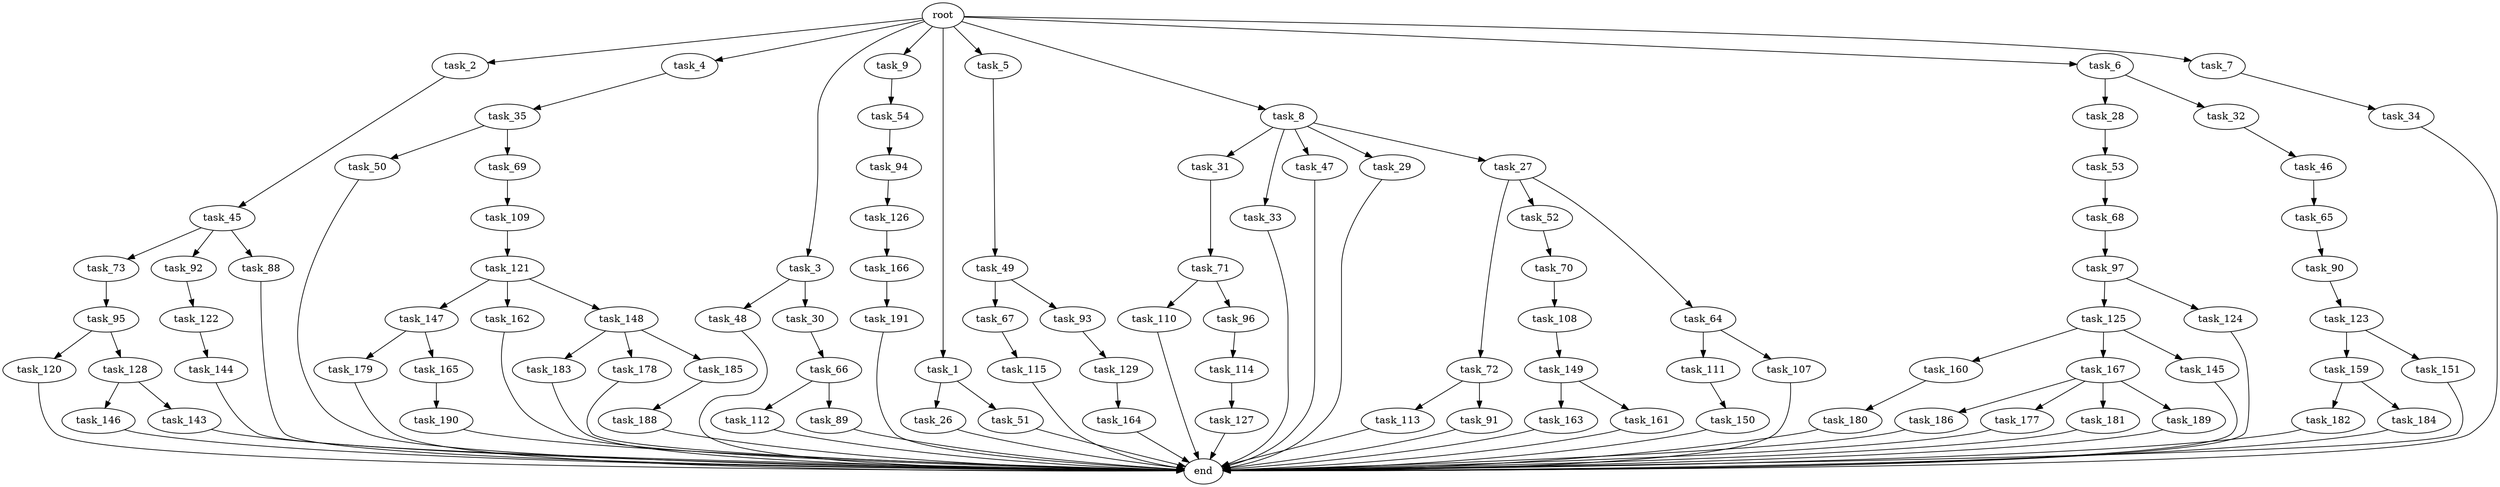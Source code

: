 digraph G {
  task_65 [size="1391569403.904000"];
  task_67 [size="618475290.624000"];
  task_113 [size="1717986918.400000"];
  task_190 [size="429496729.600000"];
  task_149 [size="68719476.736000"];
  task_72 [size="154618822.656000"];
  task_54 [size="1391569403.904000"];
  task_35 [size="1099511627.776000"];
  task_45 [size="154618822.656000"];
  task_163 [size="1099511627.776000"];
  task_150 [size="1391569403.904000"];
  task_46 [size="274877906.944000"];
  task_179 [size="1099511627.776000"];
  task_164 [size="1717986918.400000"];
  task_73 [size="1391569403.904000"];
  task_93 [size="618475290.624000"];
  task_28 [size="841813590.016000"];
  task_50 [size="429496729.600000"];
  task_71 [size="618475290.624000"];
  task_31 [size="429496729.600000"];
  task_49 [size="429496729.600000"];
  task_146 [size="1391569403.904000"];
  task_90 [size="68719476.736000"];
  task_159 [size="618475290.624000"];
  task_114 [size="841813590.016000"];
  task_121 [size="429496729.600000"];
  task_147 [size="429496729.600000"];
  task_162 [size="429496729.600000"];
  task_111 [size="1391569403.904000"];
  task_122 [size="1391569403.904000"];
  task_126 [size="1717986918.400000"];
  task_52 [size="154618822.656000"];
  task_2 [size="2.048000"];
  task_48 [size="274877906.944000"];
  task_191 [size="1717986918.400000"];
  task_112 [size="429496729.600000"];
  task_110 [size="274877906.944000"];
  task_186 [size="274877906.944000"];
  task_115 [size="429496729.600000"];
  task_30 [size="274877906.944000"];
  task_177 [size="274877906.944000"];
  task_160 [size="68719476.736000"];
  task_33 [size="429496729.600000"];
  task_4 [size="2.048000"];
  task_109 [size="429496729.600000"];
  task_182 [size="1391569403.904000"];
  task_96 [size="274877906.944000"];
  task_151 [size="618475290.624000"];
  task_94 [size="68719476.736000"];
  task_92 [size="1391569403.904000"];
  task_129 [size="154618822.656000"];
  task_181 [size="274877906.944000"];
  task_91 [size="1717986918.400000"];
  task_89 [size="429496729.600000"];
  task_3 [size="2.048000"];
  task_9 [size="2.048000"];
  task_32 [size="841813590.016000"];
  task_143 [size="1391569403.904000"];
  task_34 [size="618475290.624000"];
  task_144 [size="1717986918.400000"];
  task_148 [size="429496729.600000"];
  task_120 [size="429496729.600000"];
  task_189 [size="274877906.944000"];
  task_1 [size="2.048000"];
  task_107 [size="1391569403.904000"];
  task_26 [size="1717986918.400000"];
  task_69 [size="429496729.600000"];
  task_167 [size="68719476.736000"];
  task_166 [size="154618822.656000"];
  task_5 [size="2.048000"];
  task_108 [size="1099511627.776000"];
  task_88 [size="1391569403.904000"];
  end [size="0.000000"];
  task_8 [size="2.048000"];
  task_64 [size="154618822.656000"];
  task_183 [size="841813590.016000"];
  task_127 [size="68719476.736000"];
  task_47 [size="429496729.600000"];
  task_29 [size="429496729.600000"];
  task_145 [size="68719476.736000"];
  task_97 [size="154618822.656000"];
  task_178 [size="841813590.016000"];
  root [size="0.000000"];
  task_27 [size="429496729.600000"];
  task_123 [size="618475290.624000"];
  task_184 [size="1391569403.904000"];
  task_128 [size="429496729.600000"];
  task_180 [size="1391569403.904000"];
  task_6 [size="2.048000"];
  task_70 [size="274877906.944000"];
  task_185 [size="841813590.016000"];
  task_188 [size="841813590.016000"];
  task_165 [size="1099511627.776000"];
  task_161 [size="1099511627.776000"];
  task_53 [size="429496729.600000"];
  task_51 [size="1717986918.400000"];
  task_125 [size="154618822.656000"];
  task_124 [size="154618822.656000"];
  task_7 [size="2.048000"];
  task_68 [size="68719476.736000"];
  task_66 [size="1391569403.904000"];
  task_95 [size="68719476.736000"];

  task_65 -> task_90 [size="33554432.000000"];
  task_67 -> task_115 [size="209715200.000000"];
  task_113 -> end [size="1.000000"];
  task_190 -> end [size="1.000000"];
  task_149 -> task_161 [size="536870912.000000"];
  task_149 -> task_163 [size="536870912.000000"];
  task_72 -> task_91 [size="838860800.000000"];
  task_72 -> task_113 [size="838860800.000000"];
  task_54 -> task_94 [size="33554432.000000"];
  task_35 -> task_69 [size="209715200.000000"];
  task_35 -> task_50 [size="209715200.000000"];
  task_45 -> task_92 [size="679477248.000000"];
  task_45 -> task_73 [size="679477248.000000"];
  task_45 -> task_88 [size="679477248.000000"];
  task_163 -> end [size="1.000000"];
  task_150 -> end [size="1.000000"];
  task_46 -> task_65 [size="679477248.000000"];
  task_179 -> end [size="1.000000"];
  task_164 -> end [size="1.000000"];
  task_73 -> task_95 [size="33554432.000000"];
  task_93 -> task_129 [size="75497472.000000"];
  task_28 -> task_53 [size="209715200.000000"];
  task_50 -> end [size="1.000000"];
  task_71 -> task_110 [size="134217728.000000"];
  task_71 -> task_96 [size="134217728.000000"];
  task_31 -> task_71 [size="301989888.000000"];
  task_49 -> task_93 [size="301989888.000000"];
  task_49 -> task_67 [size="301989888.000000"];
  task_146 -> end [size="1.000000"];
  task_90 -> task_123 [size="301989888.000000"];
  task_159 -> task_182 [size="679477248.000000"];
  task_159 -> task_184 [size="679477248.000000"];
  task_114 -> task_127 [size="33554432.000000"];
  task_121 -> task_147 [size="209715200.000000"];
  task_121 -> task_148 [size="209715200.000000"];
  task_121 -> task_162 [size="209715200.000000"];
  task_147 -> task_165 [size="536870912.000000"];
  task_147 -> task_179 [size="536870912.000000"];
  task_162 -> end [size="1.000000"];
  task_111 -> task_150 [size="679477248.000000"];
  task_122 -> task_144 [size="838860800.000000"];
  task_126 -> task_166 [size="75497472.000000"];
  task_52 -> task_70 [size="134217728.000000"];
  task_2 -> task_45 [size="75497472.000000"];
  task_48 -> end [size="1.000000"];
  task_191 -> end [size="1.000000"];
  task_112 -> end [size="1.000000"];
  task_110 -> end [size="1.000000"];
  task_186 -> end [size="1.000000"];
  task_115 -> end [size="1.000000"];
  task_30 -> task_66 [size="679477248.000000"];
  task_177 -> end [size="1.000000"];
  task_160 -> task_180 [size="679477248.000000"];
  task_33 -> end [size="1.000000"];
  task_4 -> task_35 [size="536870912.000000"];
  task_109 -> task_121 [size="209715200.000000"];
  task_182 -> end [size="1.000000"];
  task_96 -> task_114 [size="411041792.000000"];
  task_151 -> end [size="1.000000"];
  task_94 -> task_126 [size="838860800.000000"];
  task_92 -> task_122 [size="679477248.000000"];
  task_129 -> task_164 [size="838860800.000000"];
  task_181 -> end [size="1.000000"];
  task_91 -> end [size="1.000000"];
  task_89 -> end [size="1.000000"];
  task_3 -> task_48 [size="134217728.000000"];
  task_3 -> task_30 [size="134217728.000000"];
  task_9 -> task_54 [size="679477248.000000"];
  task_32 -> task_46 [size="134217728.000000"];
  task_143 -> end [size="1.000000"];
  task_34 -> end [size="1.000000"];
  task_144 -> end [size="1.000000"];
  task_148 -> task_183 [size="411041792.000000"];
  task_148 -> task_178 [size="411041792.000000"];
  task_148 -> task_185 [size="411041792.000000"];
  task_120 -> end [size="1.000000"];
  task_189 -> end [size="1.000000"];
  task_1 -> task_26 [size="838860800.000000"];
  task_1 -> task_51 [size="838860800.000000"];
  task_107 -> end [size="1.000000"];
  task_26 -> end [size="1.000000"];
  task_69 -> task_109 [size="209715200.000000"];
  task_167 -> task_189 [size="134217728.000000"];
  task_167 -> task_181 [size="134217728.000000"];
  task_167 -> task_186 [size="134217728.000000"];
  task_167 -> task_177 [size="134217728.000000"];
  task_166 -> task_191 [size="838860800.000000"];
  task_5 -> task_49 [size="209715200.000000"];
  task_108 -> task_149 [size="33554432.000000"];
  task_88 -> end [size="1.000000"];
  task_8 -> task_29 [size="209715200.000000"];
  task_8 -> task_27 [size="209715200.000000"];
  task_8 -> task_33 [size="209715200.000000"];
  task_8 -> task_31 [size="209715200.000000"];
  task_8 -> task_47 [size="209715200.000000"];
  task_64 -> task_107 [size="679477248.000000"];
  task_64 -> task_111 [size="679477248.000000"];
  task_183 -> end [size="1.000000"];
  task_127 -> end [size="1.000000"];
  task_47 -> end [size="1.000000"];
  task_29 -> end [size="1.000000"];
  task_145 -> end [size="1.000000"];
  task_97 -> task_124 [size="75497472.000000"];
  task_97 -> task_125 [size="75497472.000000"];
  task_178 -> end [size="1.000000"];
  root -> task_2 [size="1.000000"];
  root -> task_6 [size="1.000000"];
  root -> task_4 [size="1.000000"];
  root -> task_5 [size="1.000000"];
  root -> task_3 [size="1.000000"];
  root -> task_9 [size="1.000000"];
  root -> task_8 [size="1.000000"];
  root -> task_7 [size="1.000000"];
  root -> task_1 [size="1.000000"];
  task_27 -> task_72 [size="75497472.000000"];
  task_27 -> task_52 [size="75497472.000000"];
  task_27 -> task_64 [size="75497472.000000"];
  task_123 -> task_151 [size="301989888.000000"];
  task_123 -> task_159 [size="301989888.000000"];
  task_184 -> end [size="1.000000"];
  task_128 -> task_143 [size="679477248.000000"];
  task_128 -> task_146 [size="679477248.000000"];
  task_180 -> end [size="1.000000"];
  task_6 -> task_28 [size="411041792.000000"];
  task_6 -> task_32 [size="411041792.000000"];
  task_70 -> task_108 [size="536870912.000000"];
  task_185 -> task_188 [size="411041792.000000"];
  task_188 -> end [size="1.000000"];
  task_165 -> task_190 [size="209715200.000000"];
  task_161 -> end [size="1.000000"];
  task_53 -> task_68 [size="33554432.000000"];
  task_51 -> end [size="1.000000"];
  task_125 -> task_145 [size="33554432.000000"];
  task_125 -> task_167 [size="33554432.000000"];
  task_125 -> task_160 [size="33554432.000000"];
  task_124 -> end [size="1.000000"];
  task_7 -> task_34 [size="301989888.000000"];
  task_68 -> task_97 [size="75497472.000000"];
  task_66 -> task_89 [size="209715200.000000"];
  task_66 -> task_112 [size="209715200.000000"];
  task_95 -> task_128 [size="209715200.000000"];
  task_95 -> task_120 [size="209715200.000000"];
}

